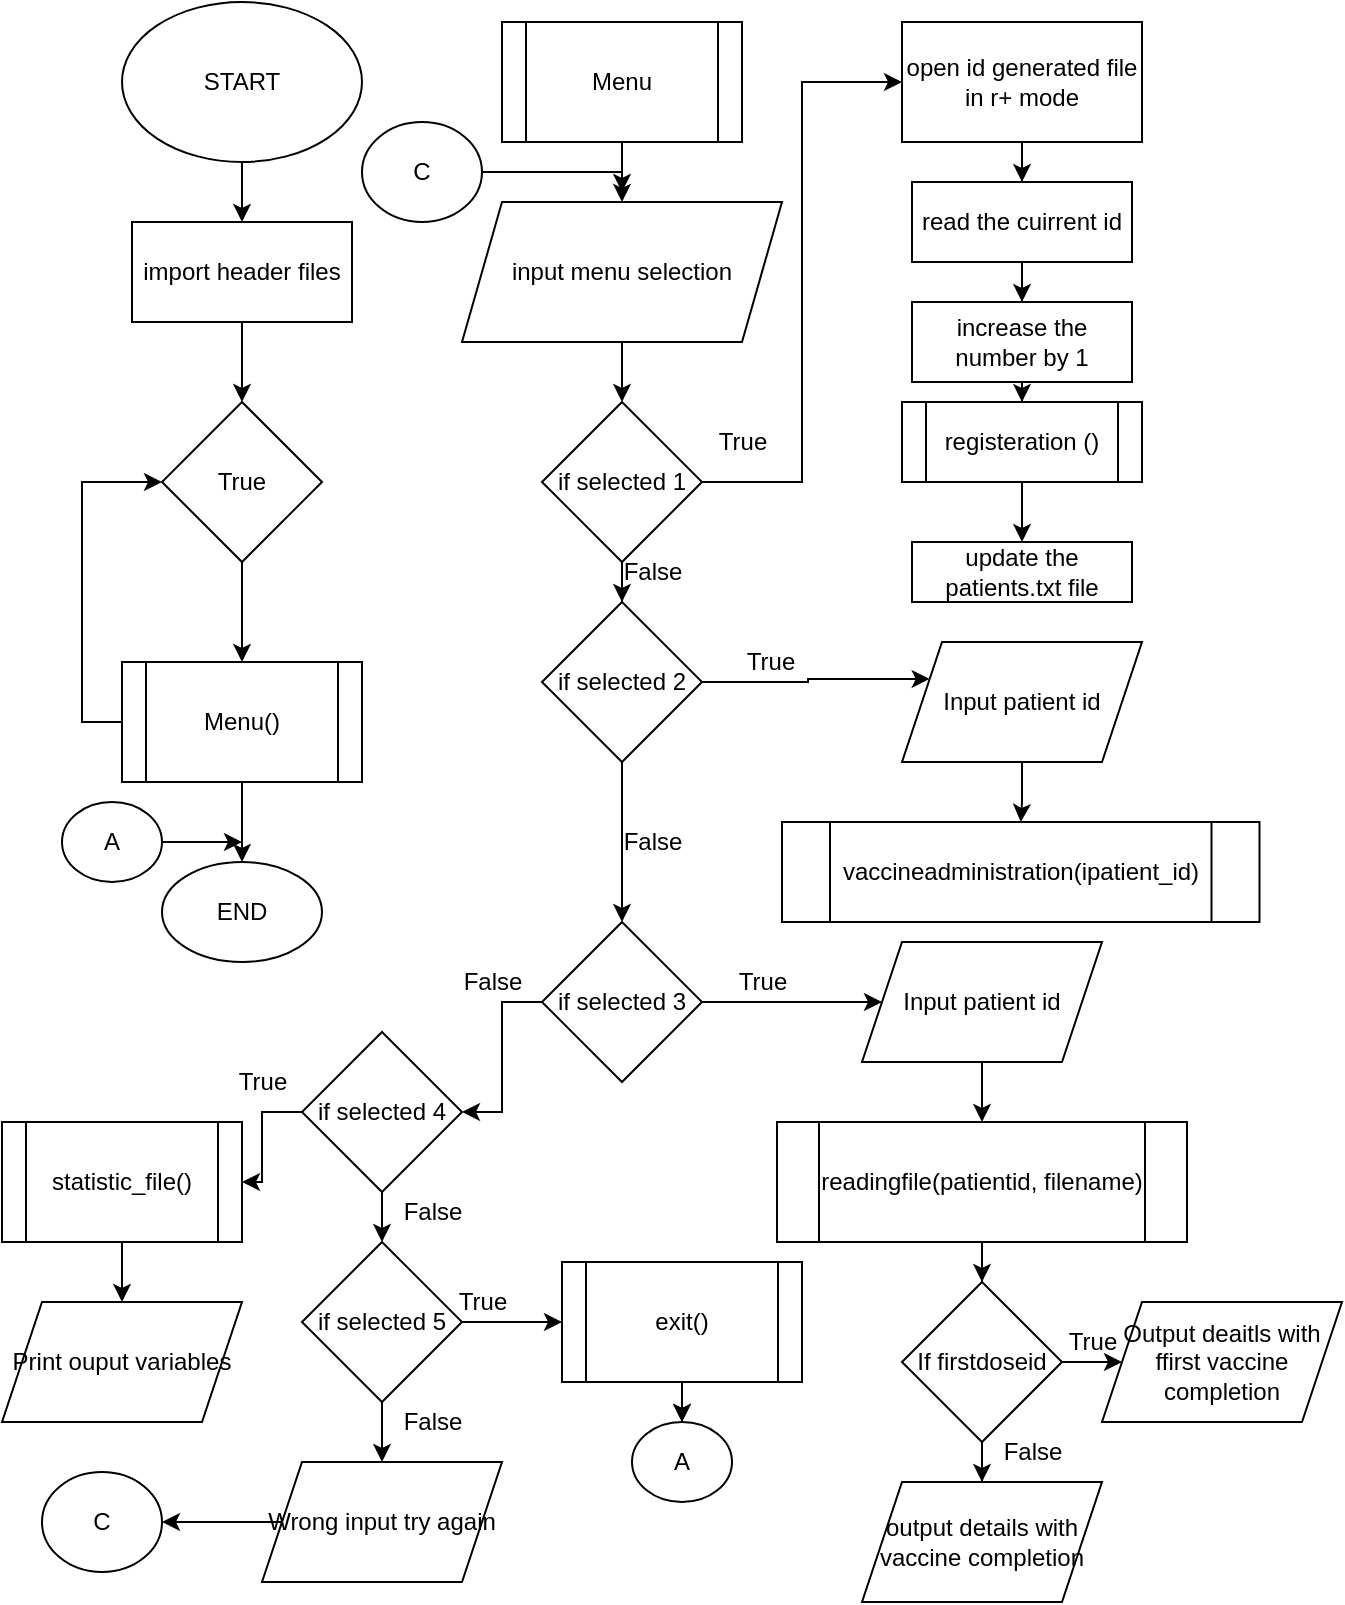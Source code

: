 <mxfile version="14.5.1" type="device"><diagram id="4WccW7V8FGB1lAjw9iIg" name="Page-1"><mxGraphModel dx="1024" dy="632" grid="1" gridSize="10" guides="1" tooltips="1" connect="1" arrows="1" fold="1" page="1" pageScale="1" pageWidth="827" pageHeight="1169" math="0" shadow="0"><root><mxCell id="0"/><mxCell id="1" parent="0"/><mxCell id="cxCJb5jEU8jxFXcNN1U5-3" value="" style="edgeStyle=orthogonalEdgeStyle;rounded=0;orthogonalLoop=1;jettySize=auto;html=1;" edge="1" parent="1" source="cxCJb5jEU8jxFXcNN1U5-1" target="cxCJb5jEU8jxFXcNN1U5-2"><mxGeometry relative="1" as="geometry"/></mxCell><mxCell id="cxCJb5jEU8jxFXcNN1U5-1" value="START" style="ellipse;whiteSpace=wrap;html=1;" vertex="1" parent="1"><mxGeometry x="70" y="30" width="120" height="80" as="geometry"/></mxCell><mxCell id="cxCJb5jEU8jxFXcNN1U5-9" style="edgeStyle=orthogonalEdgeStyle;rounded=0;orthogonalLoop=1;jettySize=auto;html=1;" edge="1" parent="1" source="cxCJb5jEU8jxFXcNN1U5-2" target="cxCJb5jEU8jxFXcNN1U5-8"><mxGeometry relative="1" as="geometry"/></mxCell><mxCell id="cxCJb5jEU8jxFXcNN1U5-2" value="import header files" style="rounded=0;whiteSpace=wrap;html=1;" vertex="1" parent="1"><mxGeometry x="75" y="140" width="110" height="50" as="geometry"/></mxCell><mxCell id="cxCJb5jEU8jxFXcNN1U5-11" style="edgeStyle=orthogonalEdgeStyle;rounded=0;orthogonalLoop=1;jettySize=auto;html=1;entryX=0;entryY=0.5;entryDx=0;entryDy=0;" edge="1" parent="1" source="cxCJb5jEU8jxFXcNN1U5-6" target="cxCJb5jEU8jxFXcNN1U5-8"><mxGeometry relative="1" as="geometry"><Array as="points"><mxPoint x="50" y="390"/><mxPoint x="50" y="270"/></Array></mxGeometry></mxCell><mxCell id="cxCJb5jEU8jxFXcNN1U5-13" value="" style="edgeStyle=orthogonalEdgeStyle;rounded=0;orthogonalLoop=1;jettySize=auto;html=1;" edge="1" parent="1" source="cxCJb5jEU8jxFXcNN1U5-6" target="cxCJb5jEU8jxFXcNN1U5-12"><mxGeometry relative="1" as="geometry"/></mxCell><mxCell id="cxCJb5jEU8jxFXcNN1U5-6" value="Menu()" style="shape=process;whiteSpace=wrap;html=1;backgroundOutline=1;" vertex="1" parent="1"><mxGeometry x="70" y="360" width="120" height="60" as="geometry"/></mxCell><mxCell id="cxCJb5jEU8jxFXcNN1U5-10" style="edgeStyle=orthogonalEdgeStyle;rounded=0;orthogonalLoop=1;jettySize=auto;html=1;" edge="1" parent="1" source="cxCJb5jEU8jxFXcNN1U5-8" target="cxCJb5jEU8jxFXcNN1U5-6"><mxGeometry relative="1" as="geometry"/></mxCell><mxCell id="cxCJb5jEU8jxFXcNN1U5-8" value="True" style="rhombus;whiteSpace=wrap;html=1;" vertex="1" parent="1"><mxGeometry x="90" y="230" width="80" height="80" as="geometry"/></mxCell><mxCell id="cxCJb5jEU8jxFXcNN1U5-12" value="END" style="ellipse;whiteSpace=wrap;html=1;" vertex="1" parent="1"><mxGeometry x="90" y="460" width="80" height="50" as="geometry"/></mxCell><mxCell id="cxCJb5jEU8jxFXcNN1U5-17" style="edgeStyle=orthogonalEdgeStyle;rounded=0;orthogonalLoop=1;jettySize=auto;html=1;" edge="1" parent="1" source="cxCJb5jEU8jxFXcNN1U5-14" target="cxCJb5jEU8jxFXcNN1U5-16"><mxGeometry relative="1" as="geometry"/></mxCell><mxCell id="cxCJb5jEU8jxFXcNN1U5-14" value="Menu" style="shape=process;whiteSpace=wrap;html=1;backgroundOutline=1;" vertex="1" parent="1"><mxGeometry x="260" y="40" width="120" height="60" as="geometry"/></mxCell><mxCell id="cxCJb5jEU8jxFXcNN1U5-19" value="" style="edgeStyle=orthogonalEdgeStyle;rounded=0;orthogonalLoop=1;jettySize=auto;html=1;" edge="1" parent="1" source="cxCJb5jEU8jxFXcNN1U5-16" target="cxCJb5jEU8jxFXcNN1U5-18"><mxGeometry relative="1" as="geometry"/></mxCell><mxCell id="cxCJb5jEU8jxFXcNN1U5-16" value="input menu selection" style="shape=parallelogram;perimeter=parallelogramPerimeter;whiteSpace=wrap;html=1;fixedSize=1;" vertex="1" parent="1"><mxGeometry x="240" y="130" width="160" height="70" as="geometry"/></mxCell><mxCell id="cxCJb5jEU8jxFXcNN1U5-21" style="edgeStyle=orthogonalEdgeStyle;rounded=0;orthogonalLoop=1;jettySize=auto;html=1;entryX=0;entryY=0.5;entryDx=0;entryDy=0;" edge="1" parent="1" source="cxCJb5jEU8jxFXcNN1U5-18" target="cxCJb5jEU8jxFXcNN1U5-20"><mxGeometry relative="1" as="geometry"/></mxCell><mxCell id="cxCJb5jEU8jxFXcNN1U5-31" value="" style="edgeStyle=orthogonalEdgeStyle;rounded=0;orthogonalLoop=1;jettySize=auto;html=1;" edge="1" parent="1" source="cxCJb5jEU8jxFXcNN1U5-18" target="cxCJb5jEU8jxFXcNN1U5-30"><mxGeometry relative="1" as="geometry"/></mxCell><mxCell id="cxCJb5jEU8jxFXcNN1U5-18" value="if selected 1" style="rhombus;whiteSpace=wrap;html=1;" vertex="1" parent="1"><mxGeometry x="280" y="230" width="80" height="80" as="geometry"/></mxCell><mxCell id="cxCJb5jEU8jxFXcNN1U5-23" value="" style="edgeStyle=orthogonalEdgeStyle;rounded=0;orthogonalLoop=1;jettySize=auto;html=1;" edge="1" parent="1" source="cxCJb5jEU8jxFXcNN1U5-20" target="cxCJb5jEU8jxFXcNN1U5-22"><mxGeometry relative="1" as="geometry"/></mxCell><mxCell id="cxCJb5jEU8jxFXcNN1U5-20" value="open id generated file&lt;br&gt;in r+ mode" style="rounded=0;whiteSpace=wrap;html=1;" vertex="1" parent="1"><mxGeometry x="460" y="40" width="120" height="60" as="geometry"/></mxCell><mxCell id="cxCJb5jEU8jxFXcNN1U5-25" value="" style="edgeStyle=orthogonalEdgeStyle;rounded=0;orthogonalLoop=1;jettySize=auto;html=1;" edge="1" parent="1" source="cxCJb5jEU8jxFXcNN1U5-22" target="cxCJb5jEU8jxFXcNN1U5-24"><mxGeometry relative="1" as="geometry"/></mxCell><mxCell id="cxCJb5jEU8jxFXcNN1U5-22" value="read the cuirrent id" style="whiteSpace=wrap;html=1;rounded=0;" vertex="1" parent="1"><mxGeometry x="465" y="120" width="110" height="40" as="geometry"/></mxCell><mxCell id="cxCJb5jEU8jxFXcNN1U5-27" value="" style="edgeStyle=orthogonalEdgeStyle;rounded=0;orthogonalLoop=1;jettySize=auto;html=1;" edge="1" parent="1" source="cxCJb5jEU8jxFXcNN1U5-24" target="cxCJb5jEU8jxFXcNN1U5-26"><mxGeometry relative="1" as="geometry"/></mxCell><mxCell id="cxCJb5jEU8jxFXcNN1U5-24" value="increase the number by 1" style="whiteSpace=wrap;html=1;rounded=0;" vertex="1" parent="1"><mxGeometry x="465" y="180" width="110" height="40" as="geometry"/></mxCell><mxCell id="cxCJb5jEU8jxFXcNN1U5-29" value="" style="edgeStyle=orthogonalEdgeStyle;rounded=0;orthogonalLoop=1;jettySize=auto;html=1;" edge="1" parent="1" source="cxCJb5jEU8jxFXcNN1U5-26" target="cxCJb5jEU8jxFXcNN1U5-28"><mxGeometry relative="1" as="geometry"/></mxCell><mxCell id="cxCJb5jEU8jxFXcNN1U5-26" value="registeration ()" style="shape=process;whiteSpace=wrap;html=1;backgroundOutline=1;rounded=0;" vertex="1" parent="1"><mxGeometry x="460" y="230" width="120" height="40" as="geometry"/></mxCell><mxCell id="cxCJb5jEU8jxFXcNN1U5-28" value="update the patients.txt file" style="whiteSpace=wrap;html=1;rounded=0;" vertex="1" parent="1"><mxGeometry x="465" y="300" width="110" height="30" as="geometry"/></mxCell><mxCell id="cxCJb5jEU8jxFXcNN1U5-33" style="edgeStyle=orthogonalEdgeStyle;rounded=0;orthogonalLoop=1;jettySize=auto;html=1;entryX=0;entryY=0.25;entryDx=0;entryDy=0;" edge="1" parent="1" source="cxCJb5jEU8jxFXcNN1U5-30" target="cxCJb5jEU8jxFXcNN1U5-32"><mxGeometry relative="1" as="geometry"><Array as="points"><mxPoint x="413" y="370"/><mxPoint x="413" y="369"/></Array></mxGeometry></mxCell><mxCell id="cxCJb5jEU8jxFXcNN1U5-37" value="" style="edgeStyle=orthogonalEdgeStyle;rounded=0;orthogonalLoop=1;jettySize=auto;html=1;" edge="1" parent="1" source="cxCJb5jEU8jxFXcNN1U5-30" target="cxCJb5jEU8jxFXcNN1U5-36"><mxGeometry relative="1" as="geometry"/></mxCell><mxCell id="cxCJb5jEU8jxFXcNN1U5-30" value="if selected 2" style="rhombus;whiteSpace=wrap;html=1;" vertex="1" parent="1"><mxGeometry x="280" y="330" width="80" height="80" as="geometry"/></mxCell><mxCell id="cxCJb5jEU8jxFXcNN1U5-35" value="" style="edgeStyle=orthogonalEdgeStyle;rounded=0;orthogonalLoop=1;jettySize=auto;html=1;" edge="1" parent="1" source="cxCJb5jEU8jxFXcNN1U5-32" target="cxCJb5jEU8jxFXcNN1U5-34"><mxGeometry relative="1" as="geometry"/></mxCell><mxCell id="cxCJb5jEU8jxFXcNN1U5-32" value="Input patient id" style="shape=parallelogram;perimeter=parallelogramPerimeter;whiteSpace=wrap;html=1;fixedSize=1;" vertex="1" parent="1"><mxGeometry x="460" y="350" width="120" height="60" as="geometry"/></mxCell><mxCell id="cxCJb5jEU8jxFXcNN1U5-34" value="vaccineadministration(ipatient_id)" style="shape=process;whiteSpace=wrap;html=1;backgroundOutline=1;" vertex="1" parent="1"><mxGeometry x="400" y="440" width="238.75" height="50" as="geometry"/></mxCell><mxCell id="cxCJb5jEU8jxFXcNN1U5-39" style="edgeStyle=orthogonalEdgeStyle;rounded=0;orthogonalLoop=1;jettySize=auto;html=1;" edge="1" parent="1" source="cxCJb5jEU8jxFXcNN1U5-36" target="cxCJb5jEU8jxFXcNN1U5-38"><mxGeometry relative="1" as="geometry"/></mxCell><mxCell id="cxCJb5jEU8jxFXcNN1U5-52" value="" style="edgeStyle=orthogonalEdgeStyle;rounded=0;orthogonalLoop=1;jettySize=auto;html=1;" edge="1" parent="1" source="cxCJb5jEU8jxFXcNN1U5-36" target="cxCJb5jEU8jxFXcNN1U5-51"><mxGeometry relative="1" as="geometry"/></mxCell><mxCell id="cxCJb5jEU8jxFXcNN1U5-36" value="if selected 3" style="rhombus;whiteSpace=wrap;html=1;" vertex="1" parent="1"><mxGeometry x="280" y="490" width="80" height="80" as="geometry"/></mxCell><mxCell id="cxCJb5jEU8jxFXcNN1U5-43" style="edgeStyle=orthogonalEdgeStyle;rounded=0;orthogonalLoop=1;jettySize=auto;html=1;" edge="1" parent="1" source="cxCJb5jEU8jxFXcNN1U5-38" target="cxCJb5jEU8jxFXcNN1U5-42"><mxGeometry relative="1" as="geometry"/></mxCell><mxCell id="cxCJb5jEU8jxFXcNN1U5-38" value="Input patient id" style="shape=parallelogram;perimeter=parallelogramPerimeter;whiteSpace=wrap;html=1;fixedSize=1;" vertex="1" parent="1"><mxGeometry x="440" y="500" width="120" height="60" as="geometry"/></mxCell><mxCell id="cxCJb5jEU8jxFXcNN1U5-45" value="" style="edgeStyle=orthogonalEdgeStyle;rounded=0;orthogonalLoop=1;jettySize=auto;html=1;" edge="1" parent="1" source="cxCJb5jEU8jxFXcNN1U5-42" target="cxCJb5jEU8jxFXcNN1U5-44"><mxGeometry relative="1" as="geometry"/></mxCell><mxCell id="cxCJb5jEU8jxFXcNN1U5-42" value="readingfile(patientid, filename)" style="shape=process;whiteSpace=wrap;html=1;backgroundOutline=1;" vertex="1" parent="1"><mxGeometry x="397.5" y="590" width="205" height="60" as="geometry"/></mxCell><mxCell id="cxCJb5jEU8jxFXcNN1U5-47" value="" style="edgeStyle=orthogonalEdgeStyle;rounded=0;orthogonalLoop=1;jettySize=auto;html=1;" edge="1" parent="1" source="cxCJb5jEU8jxFXcNN1U5-44" target="cxCJb5jEU8jxFXcNN1U5-46"><mxGeometry relative="1" as="geometry"/></mxCell><mxCell id="cxCJb5jEU8jxFXcNN1U5-49" value="" style="edgeStyle=orthogonalEdgeStyle;rounded=0;orthogonalLoop=1;jettySize=auto;html=1;" edge="1" parent="1" source="cxCJb5jEU8jxFXcNN1U5-44" target="cxCJb5jEU8jxFXcNN1U5-48"><mxGeometry relative="1" as="geometry"/></mxCell><mxCell id="cxCJb5jEU8jxFXcNN1U5-44" value="If firstdoseid" style="rhombus;whiteSpace=wrap;html=1;" vertex="1" parent="1"><mxGeometry x="460" y="670" width="80" height="80" as="geometry"/></mxCell><mxCell id="cxCJb5jEU8jxFXcNN1U5-46" value="Output deaitls with ffirst vaccine completion" style="shape=parallelogram;perimeter=parallelogramPerimeter;whiteSpace=wrap;html=1;fixedSize=1;" vertex="1" parent="1"><mxGeometry x="560" y="680" width="120" height="60" as="geometry"/></mxCell><mxCell id="cxCJb5jEU8jxFXcNN1U5-48" value="output details with vaccine completion" style="shape=parallelogram;perimeter=parallelogramPerimeter;whiteSpace=wrap;html=1;fixedSize=1;" vertex="1" parent="1"><mxGeometry x="440" y="770" width="120" height="60" as="geometry"/></mxCell><mxCell id="cxCJb5jEU8jxFXcNN1U5-54" value="" style="edgeStyle=orthogonalEdgeStyle;rounded=0;orthogonalLoop=1;jettySize=auto;html=1;" edge="1" parent="1" source="cxCJb5jEU8jxFXcNN1U5-51" target="cxCJb5jEU8jxFXcNN1U5-53"><mxGeometry relative="1" as="geometry"/></mxCell><mxCell id="cxCJb5jEU8jxFXcNN1U5-58" value="" style="edgeStyle=orthogonalEdgeStyle;rounded=0;orthogonalLoop=1;jettySize=auto;html=1;" edge="1" parent="1" source="cxCJb5jEU8jxFXcNN1U5-51" target="cxCJb5jEU8jxFXcNN1U5-57"><mxGeometry relative="1" as="geometry"/></mxCell><mxCell id="cxCJb5jEU8jxFXcNN1U5-51" value="if selected 4" style="rhombus;whiteSpace=wrap;html=1;" vertex="1" parent="1"><mxGeometry x="160" y="545" width="80" height="80" as="geometry"/></mxCell><mxCell id="cxCJb5jEU8jxFXcNN1U5-56" value="" style="edgeStyle=orthogonalEdgeStyle;rounded=0;orthogonalLoop=1;jettySize=auto;html=1;" edge="1" parent="1" source="cxCJb5jEU8jxFXcNN1U5-53" target="cxCJb5jEU8jxFXcNN1U5-55"><mxGeometry relative="1" as="geometry"/></mxCell><mxCell id="cxCJb5jEU8jxFXcNN1U5-53" value="statistic_file()" style="shape=process;whiteSpace=wrap;html=1;backgroundOutline=1;" vertex="1" parent="1"><mxGeometry x="10" y="590" width="120" height="60" as="geometry"/></mxCell><mxCell id="cxCJb5jEU8jxFXcNN1U5-55" value="Print ouput variables" style="shape=parallelogram;perimeter=parallelogramPerimeter;whiteSpace=wrap;html=1;fixedSize=1;" vertex="1" parent="1"><mxGeometry x="10" y="680" width="120" height="60" as="geometry"/></mxCell><mxCell id="cxCJb5jEU8jxFXcNN1U5-60" value="" style="edgeStyle=orthogonalEdgeStyle;rounded=0;orthogonalLoop=1;jettySize=auto;html=1;" edge="1" parent="1" source="cxCJb5jEU8jxFXcNN1U5-57" target="cxCJb5jEU8jxFXcNN1U5-59"><mxGeometry relative="1" as="geometry"/></mxCell><mxCell id="cxCJb5jEU8jxFXcNN1U5-68" value="" style="edgeStyle=orthogonalEdgeStyle;rounded=0;orthogonalLoop=1;jettySize=auto;html=1;" edge="1" parent="1" source="cxCJb5jEU8jxFXcNN1U5-57" target="cxCJb5jEU8jxFXcNN1U5-67"><mxGeometry relative="1" as="geometry"/></mxCell><mxCell id="cxCJb5jEU8jxFXcNN1U5-57" value="if selected 5" style="rhombus;whiteSpace=wrap;html=1;" vertex="1" parent="1"><mxGeometry x="160" y="650" width="80" height="80" as="geometry"/></mxCell><mxCell id="cxCJb5jEU8jxFXcNN1U5-62" value="" style="edgeStyle=orthogonalEdgeStyle;rounded=0;orthogonalLoop=1;jettySize=auto;html=1;" edge="1" parent="1" source="cxCJb5jEU8jxFXcNN1U5-59" target="cxCJb5jEU8jxFXcNN1U5-61"><mxGeometry relative="1" as="geometry"/></mxCell><mxCell id="cxCJb5jEU8jxFXcNN1U5-63" value="" style="edgeStyle=orthogonalEdgeStyle;rounded=0;orthogonalLoop=1;jettySize=auto;html=1;" edge="1" parent="1" source="cxCJb5jEU8jxFXcNN1U5-59" target="cxCJb5jEU8jxFXcNN1U5-61"><mxGeometry relative="1" as="geometry"/></mxCell><mxCell id="cxCJb5jEU8jxFXcNN1U5-59" value="exit()" style="shape=process;whiteSpace=wrap;html=1;backgroundOutline=1;" vertex="1" parent="1"><mxGeometry x="290" y="660" width="120" height="60" as="geometry"/></mxCell><mxCell id="cxCJb5jEU8jxFXcNN1U5-61" value="A" style="ellipse;whiteSpace=wrap;html=1;" vertex="1" parent="1"><mxGeometry x="325" y="740" width="50" height="40" as="geometry"/></mxCell><mxCell id="cxCJb5jEU8jxFXcNN1U5-66" style="edgeStyle=orthogonalEdgeStyle;rounded=0;orthogonalLoop=1;jettySize=auto;html=1;" edge="1" parent="1" source="cxCJb5jEU8jxFXcNN1U5-65"><mxGeometry relative="1" as="geometry"><mxPoint x="130" y="450" as="targetPoint"/></mxGeometry></mxCell><mxCell id="cxCJb5jEU8jxFXcNN1U5-65" value="A" style="ellipse;whiteSpace=wrap;html=1;" vertex="1" parent="1"><mxGeometry x="40" y="430" width="50" height="40" as="geometry"/></mxCell><mxCell id="cxCJb5jEU8jxFXcNN1U5-70" value="" style="edgeStyle=orthogonalEdgeStyle;rounded=0;orthogonalLoop=1;jettySize=auto;html=1;" edge="1" parent="1" source="cxCJb5jEU8jxFXcNN1U5-67" target="cxCJb5jEU8jxFXcNN1U5-69"><mxGeometry relative="1" as="geometry"/></mxCell><mxCell id="cxCJb5jEU8jxFXcNN1U5-67" value="Wrong input try again" style="shape=parallelogram;perimeter=parallelogramPerimeter;whiteSpace=wrap;html=1;fixedSize=1;" vertex="1" parent="1"><mxGeometry x="140" y="760" width="120" height="60" as="geometry"/></mxCell><mxCell id="cxCJb5jEU8jxFXcNN1U5-69" value="C" style="ellipse;whiteSpace=wrap;html=1;" vertex="1" parent="1"><mxGeometry x="30" y="765" width="60" height="50" as="geometry"/></mxCell><mxCell id="cxCJb5jEU8jxFXcNN1U5-72" style="edgeStyle=orthogonalEdgeStyle;rounded=0;orthogonalLoop=1;jettySize=auto;html=1;" edge="1" parent="1" source="cxCJb5jEU8jxFXcNN1U5-71"><mxGeometry relative="1" as="geometry"><mxPoint x="320" y="125" as="targetPoint"/><Array as="points"><mxPoint x="320" y="115"/></Array></mxGeometry></mxCell><mxCell id="cxCJb5jEU8jxFXcNN1U5-71" value="C" style="ellipse;whiteSpace=wrap;html=1;" vertex="1" parent="1"><mxGeometry x="190" y="90" width="60" height="50" as="geometry"/></mxCell><mxCell id="cxCJb5jEU8jxFXcNN1U5-73" value="True" style="text;html=1;align=center;verticalAlign=middle;resizable=0;points=[];autosize=1;" vertex="1" parent="1"><mxGeometry x="360" y="240" width="40" height="20" as="geometry"/></mxCell><mxCell id="cxCJb5jEU8jxFXcNN1U5-74" value="False" style="text;html=1;align=center;verticalAlign=middle;resizable=0;points=[];autosize=1;" vertex="1" parent="1"><mxGeometry x="310" y="305" width="50" height="20" as="geometry"/></mxCell><mxCell id="cxCJb5jEU8jxFXcNN1U5-75" value="True" style="text;html=1;align=center;verticalAlign=middle;resizable=0;points=[];autosize=1;" vertex="1" parent="1"><mxGeometry x="374" y="350" width="40" height="20" as="geometry"/></mxCell><mxCell id="cxCJb5jEU8jxFXcNN1U5-76" value="True" style="text;html=1;align=center;verticalAlign=middle;resizable=0;points=[];autosize=1;" vertex="1" parent="1"><mxGeometry x="370" y="510" width="40" height="20" as="geometry"/></mxCell><mxCell id="cxCJb5jEU8jxFXcNN1U5-77" value="True" style="text;html=1;align=center;verticalAlign=middle;resizable=0;points=[];autosize=1;" vertex="1" parent="1"><mxGeometry x="535" y="690" width="40" height="20" as="geometry"/></mxCell><mxCell id="cxCJb5jEU8jxFXcNN1U5-78" value="True" style="text;html=1;align=center;verticalAlign=middle;resizable=0;points=[];autosize=1;" vertex="1" parent="1"><mxGeometry x="230" y="670" width="40" height="20" as="geometry"/></mxCell><mxCell id="cxCJb5jEU8jxFXcNN1U5-81" value="True" style="text;html=1;align=center;verticalAlign=middle;resizable=0;points=[];autosize=1;" vertex="1" parent="1"><mxGeometry x="120" y="560" width="40" height="20" as="geometry"/></mxCell><mxCell id="cxCJb5jEU8jxFXcNN1U5-82" value="False" style="text;html=1;align=center;verticalAlign=middle;resizable=0;points=[];autosize=1;" vertex="1" parent="1"><mxGeometry x="310" y="440" width="50" height="20" as="geometry"/></mxCell><mxCell id="cxCJb5jEU8jxFXcNN1U5-83" value="False" style="text;html=1;align=center;verticalAlign=middle;resizable=0;points=[];autosize=1;" vertex="1" parent="1"><mxGeometry x="230" y="510" width="50" height="20" as="geometry"/></mxCell><mxCell id="cxCJb5jEU8jxFXcNN1U5-84" value="False" style="text;html=1;align=center;verticalAlign=middle;resizable=0;points=[];autosize=1;" vertex="1" parent="1"><mxGeometry x="200" y="625" width="50" height="20" as="geometry"/></mxCell><mxCell id="cxCJb5jEU8jxFXcNN1U5-85" value="False" style="text;html=1;align=center;verticalAlign=middle;resizable=0;points=[];autosize=1;" vertex="1" parent="1"><mxGeometry x="200" y="730" width="50" height="20" as="geometry"/></mxCell><mxCell id="cxCJb5jEU8jxFXcNN1U5-86" value="False" style="text;html=1;align=center;verticalAlign=middle;resizable=0;points=[];autosize=1;" vertex="1" parent="1"><mxGeometry x="500" y="745" width="50" height="20" as="geometry"/></mxCell></root></mxGraphModel></diagram></mxfile>